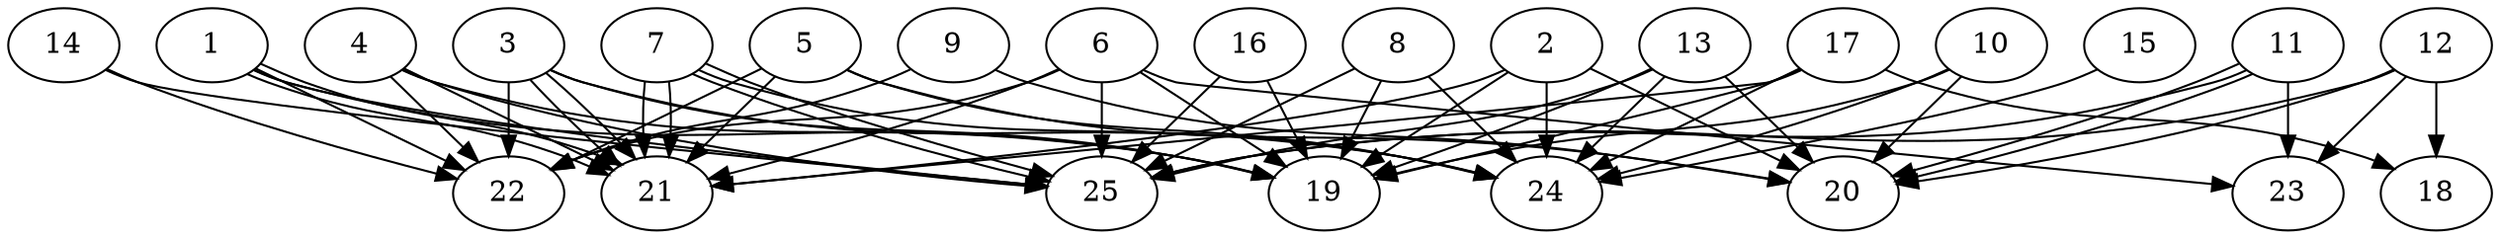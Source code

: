 // DAG automatically generated by daggen at Thu Oct  3 14:00:39 2019
// ./daggen --dot -n 25 --ccr 0.4 --fat 0.9 --regular 0.9 --density 0.9 --mindata 5242880 --maxdata 52428800 
digraph G {
  1 [size="80202240", alpha="0.10", expect_size="32080896"] 
  1 -> 19 [size ="32080896"]
  1 -> 21 [size ="32080896"]
  1 -> 21 [size ="32080896"]
  1 -> 22 [size ="32080896"]
  1 -> 25 [size ="32080896"]
  2 [size="22456320", alpha="0.03", expect_size="8982528"] 
  2 -> 19 [size ="8982528"]
  2 -> 20 [size ="8982528"]
  2 -> 21 [size ="8982528"]
  2 -> 24 [size ="8982528"]
  3 [size="122234880", alpha="0.06", expect_size="48893952"] 
  3 -> 19 [size ="48893952"]
  3 -> 21 [size ="48893952"]
  3 -> 21 [size ="48893952"]
  3 -> 22 [size ="48893952"]
  3 -> 24 [size ="48893952"]
  4 [size="29626880", alpha="0.19", expect_size="11850752"] 
  4 -> 19 [size ="11850752"]
  4 -> 21 [size ="11850752"]
  4 -> 22 [size ="11850752"]
  4 -> 25 [size ="11850752"]
  5 [size="50682880", alpha="0.10", expect_size="20273152"] 
  5 -> 20 [size ="20273152"]
  5 -> 21 [size ="20273152"]
  5 -> 22 [size ="20273152"]
  5 -> 24 [size ="20273152"]
  6 [size="121415680", alpha="0.18", expect_size="48566272"] 
  6 -> 19 [size ="48566272"]
  6 -> 21 [size ="48566272"]
  6 -> 22 [size ="48566272"]
  6 -> 23 [size ="48566272"]
  6 -> 25 [size ="48566272"]
  7 [size="79255040", alpha="0.06", expect_size="31702016"] 
  7 -> 21 [size ="31702016"]
  7 -> 21 [size ="31702016"]
  7 -> 24 [size ="31702016"]
  7 -> 25 [size ="31702016"]
  7 -> 25 [size ="31702016"]
  8 [size="123138560", alpha="0.05", expect_size="49255424"] 
  8 -> 19 [size ="49255424"]
  8 -> 24 [size ="49255424"]
  8 -> 25 [size ="49255424"]
  9 [size="37893120", alpha="0.02", expect_size="15157248"] 
  9 -> 20 [size ="15157248"]
  9 -> 22 [size ="15157248"]
  10 [size="66662400", alpha="0.10", expect_size="26664960"] 
  10 -> 19 [size ="26664960"]
  10 -> 20 [size ="26664960"]
  10 -> 24 [size ="26664960"]
  11 [size="45109760", alpha="0.13", expect_size="18043904"] 
  11 -> 20 [size ="18043904"]
  11 -> 20 [size ="18043904"]
  11 -> 23 [size ="18043904"]
  11 -> 25 [size ="18043904"]
  12 [size="106037760", alpha="0.11", expect_size="42415104"] 
  12 -> 18 [size ="42415104"]
  12 -> 20 [size ="42415104"]
  12 -> 23 [size ="42415104"]
  12 -> 25 [size ="42415104"]
  13 [size="122772480", alpha="0.18", expect_size="49108992"] 
  13 -> 19 [size ="49108992"]
  13 -> 20 [size ="49108992"]
  13 -> 24 [size ="49108992"]
  13 -> 25 [size ="49108992"]
  14 [size="40220160", alpha="0.01", expect_size="16088064"] 
  14 -> 22 [size ="16088064"]
  14 -> 25 [size ="16088064"]
  15 [size="37186560", alpha="0.12", expect_size="14874624"] 
  15 -> 24 [size ="14874624"]
  16 [size="97034240", alpha="0.04", expect_size="38813696"] 
  16 -> 19 [size ="38813696"]
  16 -> 25 [size ="38813696"]
  17 [size="86415360", alpha="0.12", expect_size="34566144"] 
  17 -> 18 [size ="34566144"]
  17 -> 19 [size ="34566144"]
  17 -> 21 [size ="34566144"]
  17 -> 24 [size ="34566144"]
  18 [size="123120640", alpha="0.03", expect_size="49248256"] 
  19 [size="32711680", alpha="0.03", expect_size="13084672"] 
  20 [size="46615040", alpha="0.20", expect_size="18646016"] 
  21 [size="105512960", alpha="0.08", expect_size="42205184"] 
  22 [size="62469120", alpha="0.18", expect_size="24987648"] 
  23 [size="125096960", alpha="0.07", expect_size="50038784"] 
  24 [size="112698880", alpha="0.18", expect_size="45079552"] 
  25 [size="118208000", alpha="0.16", expect_size="47283200"] 
}

